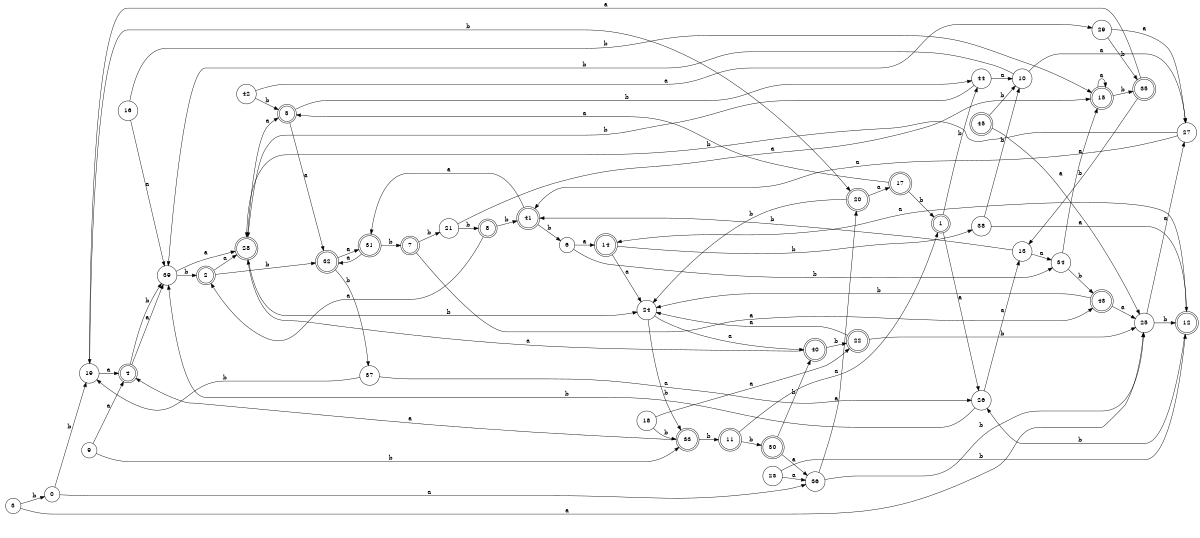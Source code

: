 digraph n37_8 {
__start0 [label="" shape="none"];

rankdir=LR;
size="8,5";

s0 [style="filled", color="black", fillcolor="white" shape="circle", label="0"];
s1 [style="rounded,filled", color="black", fillcolor="white" shape="doublecircle", label="1"];
s2 [style="rounded,filled", color="black", fillcolor="white" shape="doublecircle", label="2"];
s3 [style="filled", color="black", fillcolor="white" shape="circle", label="3"];
s4 [style="rounded,filled", color="black", fillcolor="white" shape="doublecircle", label="4"];
s5 [style="rounded,filled", color="black", fillcolor="white" shape="doublecircle", label="5"];
s6 [style="filled", color="black", fillcolor="white" shape="circle", label="6"];
s7 [style="rounded,filled", color="black", fillcolor="white" shape="doublecircle", label="7"];
s8 [style="rounded,filled", color="black", fillcolor="white" shape="doublecircle", label="8"];
s9 [style="filled", color="black", fillcolor="white" shape="circle", label="9"];
s10 [style="filled", color="black", fillcolor="white" shape="circle", label="10"];
s11 [style="rounded,filled", color="black", fillcolor="white" shape="doublecircle", label="11"];
s12 [style="rounded,filled", color="black", fillcolor="white" shape="doublecircle", label="12"];
s13 [style="filled", color="black", fillcolor="white" shape="circle", label="13"];
s14 [style="rounded,filled", color="black", fillcolor="white" shape="doublecircle", label="14"];
s15 [style="rounded,filled", color="black", fillcolor="white" shape="doublecircle", label="15"];
s16 [style="filled", color="black", fillcolor="white" shape="circle", label="16"];
s17 [style="rounded,filled", color="black", fillcolor="white" shape="doublecircle", label="17"];
s18 [style="filled", color="black", fillcolor="white" shape="circle", label="18"];
s19 [style="filled", color="black", fillcolor="white" shape="circle", label="19"];
s20 [style="rounded,filled", color="black", fillcolor="white" shape="doublecircle", label="20"];
s21 [style="filled", color="black", fillcolor="white" shape="circle", label="21"];
s22 [style="rounded,filled", color="black", fillcolor="white" shape="doublecircle", label="22"];
s23 [style="filled", color="black", fillcolor="white" shape="circle", label="23"];
s24 [style="filled", color="black", fillcolor="white" shape="circle", label="24"];
s25 [style="filled", color="black", fillcolor="white" shape="circle", label="25"];
s26 [style="filled", color="black", fillcolor="white" shape="circle", label="26"];
s27 [style="filled", color="black", fillcolor="white" shape="circle", label="27"];
s28 [style="rounded,filled", color="black", fillcolor="white" shape="doublecircle", label="28"];
s29 [style="filled", color="black", fillcolor="white" shape="circle", label="29"];
s30 [style="rounded,filled", color="black", fillcolor="white" shape="doublecircle", label="30"];
s31 [style="rounded,filled", color="black", fillcolor="white" shape="doublecircle", label="31"];
s32 [style="rounded,filled", color="black", fillcolor="white" shape="doublecircle", label="32"];
s33 [style="rounded,filled", color="black", fillcolor="white" shape="doublecircle", label="33"];
s34 [style="filled", color="black", fillcolor="white" shape="circle", label="34"];
s35 [style="rounded,filled", color="black", fillcolor="white" shape="doublecircle", label="35"];
s36 [style="filled", color="black", fillcolor="white" shape="circle", label="36"];
s37 [style="filled", color="black", fillcolor="white" shape="circle", label="37"];
s38 [style="filled", color="black", fillcolor="white" shape="circle", label="38"];
s39 [style="filled", color="black", fillcolor="white" shape="circle", label="39"];
s40 [style="rounded,filled", color="black", fillcolor="white" shape="doublecircle", label="40"];
s41 [style="rounded,filled", color="black", fillcolor="white" shape="doublecircle", label="41"];
s42 [style="filled", color="black", fillcolor="white" shape="circle", label="42"];
s43 [style="rounded,filled", color="black", fillcolor="white" shape="doublecircle", label="43"];
s44 [style="filled", color="black", fillcolor="white" shape="circle", label="44"];
s45 [style="rounded,filled", color="black", fillcolor="white" shape="doublecircle", label="45"];
s0 -> s36 [label="a"];
s0 -> s19 [label="b"];
s1 -> s26 [label="a"];
s1 -> s44 [label="b"];
s2 -> s28 [label="a"];
s2 -> s32 [label="b"];
s3 -> s25 [label="a"];
s3 -> s0 [label="b"];
s4 -> s39 [label="a"];
s4 -> s39 [label="b"];
s5 -> s32 [label="a"];
s5 -> s44 [label="b"];
s6 -> s14 [label="a"];
s6 -> s34 [label="b"];
s7 -> s43 [label="a"];
s7 -> s21 [label="b"];
s8 -> s2 [label="a"];
s8 -> s41 [label="b"];
s9 -> s4 [label="a"];
s9 -> s33 [label="b"];
s10 -> s27 [label="a"];
s10 -> s39 [label="b"];
s11 -> s1 [label="a"];
s11 -> s30 [label="b"];
s12 -> s14 [label="a"];
s12 -> s26 [label="b"];
s13 -> s34 [label="a"];
s13 -> s41 [label="b"];
s14 -> s24 [label="a"];
s14 -> s38 [label="b"];
s15 -> s15 [label="a"];
s15 -> s35 [label="b"];
s16 -> s39 [label="a"];
s16 -> s15 [label="b"];
s17 -> s5 [label="a"];
s17 -> s1 [label="b"];
s18 -> s22 [label="a"];
s18 -> s33 [label="b"];
s19 -> s4 [label="a"];
s19 -> s20 [label="b"];
s20 -> s17 [label="a"];
s20 -> s24 [label="b"];
s21 -> s15 [label="a"];
s21 -> s8 [label="b"];
s22 -> s24 [label="a"];
s22 -> s25 [label="b"];
s23 -> s36 [label="a"];
s23 -> s12 [label="b"];
s24 -> s40 [label="a"];
s24 -> s33 [label="b"];
s25 -> s27 [label="a"];
s25 -> s12 [label="b"];
s26 -> s13 [label="a"];
s26 -> s39 [label="b"];
s27 -> s41 [label="a"];
s27 -> s28 [label="b"];
s28 -> s5 [label="a"];
s28 -> s24 [label="b"];
s29 -> s27 [label="a"];
s29 -> s35 [label="b"];
s30 -> s36 [label="a"];
s30 -> s40 [label="b"];
s31 -> s32 [label="a"];
s31 -> s7 [label="b"];
s32 -> s31 [label="a"];
s32 -> s37 [label="b"];
s33 -> s4 [label="a"];
s33 -> s11 [label="b"];
s34 -> s15 [label="a"];
s34 -> s43 [label="b"];
s35 -> s19 [label="a"];
s35 -> s13 [label="b"];
s36 -> s20 [label="a"];
s36 -> s25 [label="b"];
s37 -> s26 [label="a"];
s37 -> s19 [label="b"];
s38 -> s12 [label="a"];
s38 -> s10 [label="b"];
s39 -> s28 [label="a"];
s39 -> s2 [label="b"];
s40 -> s28 [label="a"];
s40 -> s22 [label="b"];
s41 -> s31 [label="a"];
s41 -> s6 [label="b"];
s42 -> s29 [label="a"];
s42 -> s5 [label="b"];
s43 -> s25 [label="a"];
s43 -> s24 [label="b"];
s44 -> s10 [label="a"];
s44 -> s28 [label="b"];
s45 -> s25 [label="a"];
s45 -> s10 [label="b"];

}